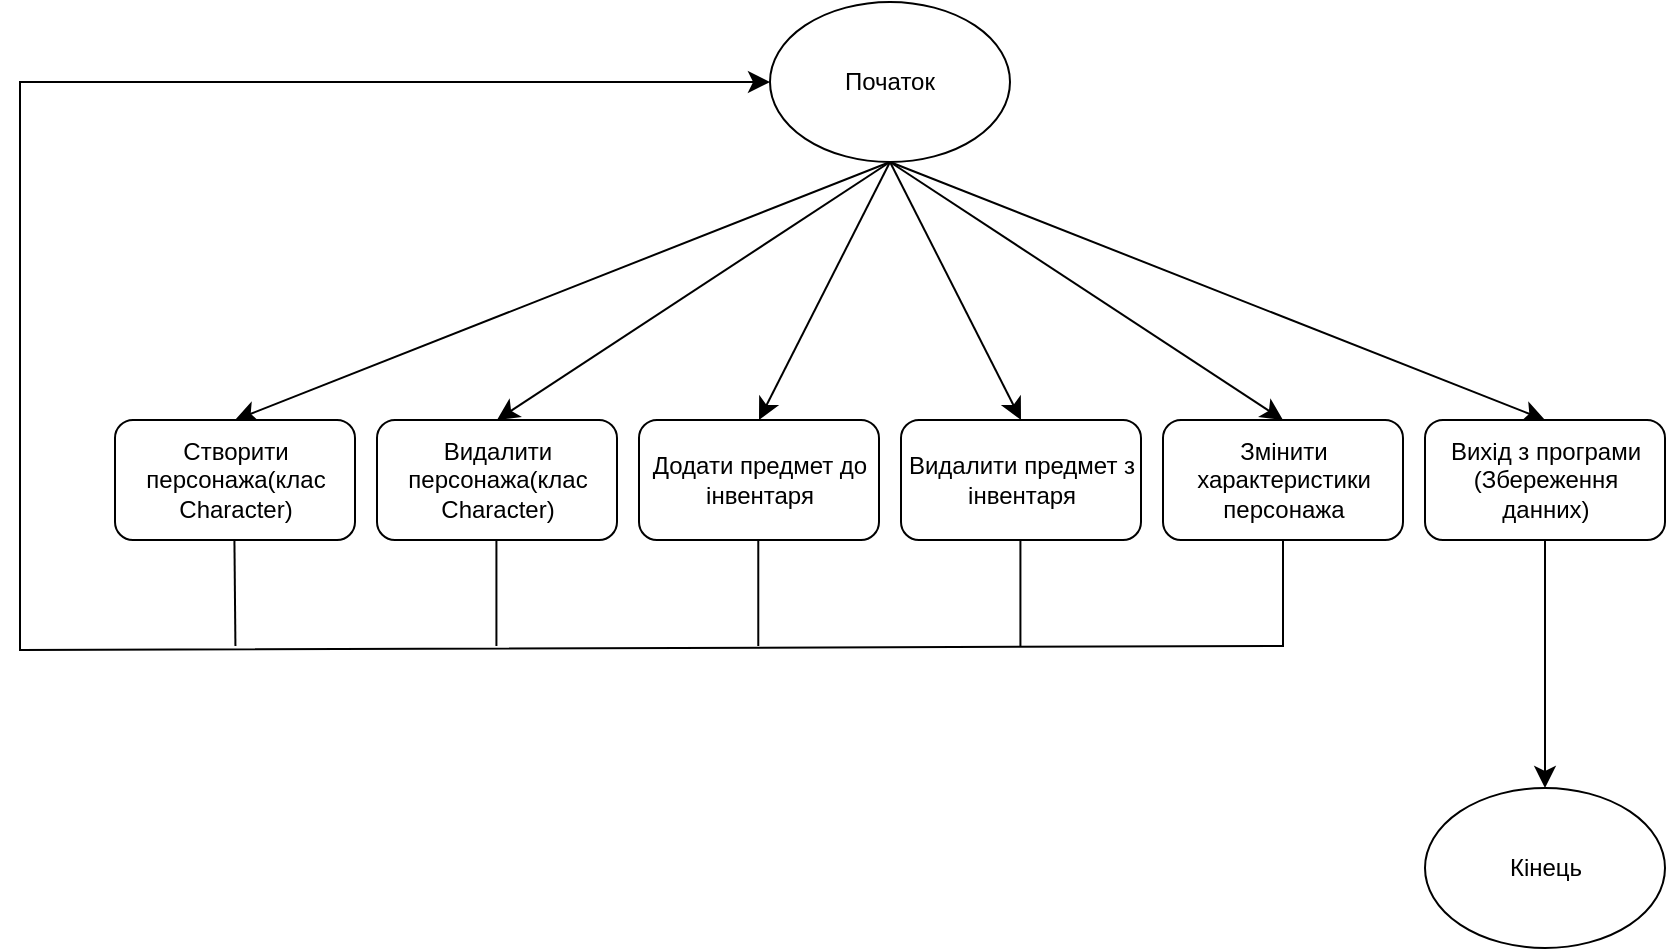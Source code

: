 <mxfile version="24.2.5" type="github">
  <diagram name="Страница — 1" id="Ls7OTeVVIENARa1bBbvx">
    <mxGraphModel dx="1395" dy="1399" grid="0" gridSize="10" guides="1" tooltips="1" connect="1" arrows="1" fold="1" page="0" pageScale="1" pageWidth="827" pageHeight="1169" math="0" shadow="0">
      <root>
        <mxCell id="0" />
        <mxCell id="1" parent="0" />
        <mxCell id="lT029Z_l_i1T4qDx1bGM-26" style="edgeStyle=none;curved=1;rounded=0;orthogonalLoop=1;jettySize=auto;html=1;exitX=0.5;exitY=1;exitDx=0;exitDy=0;entryX=0.5;entryY=0;entryDx=0;entryDy=0;fontSize=12;startSize=8;endSize=8;" edge="1" parent="1" source="lT029Z_l_i1T4qDx1bGM-1" target="lT029Z_l_i1T4qDx1bGM-2">
          <mxGeometry relative="1" as="geometry" />
        </mxCell>
        <mxCell id="lT029Z_l_i1T4qDx1bGM-27" style="edgeStyle=none;curved=1;rounded=0;orthogonalLoop=1;jettySize=auto;html=1;exitX=0.5;exitY=1;exitDx=0;exitDy=0;entryX=0.5;entryY=0;entryDx=0;entryDy=0;fontSize=12;startSize=8;endSize=8;" edge="1" parent="1" source="lT029Z_l_i1T4qDx1bGM-1" target="lT029Z_l_i1T4qDx1bGM-5">
          <mxGeometry relative="1" as="geometry" />
        </mxCell>
        <mxCell id="lT029Z_l_i1T4qDx1bGM-28" style="edgeStyle=none;curved=1;rounded=0;orthogonalLoop=1;jettySize=auto;html=1;exitX=0.5;exitY=1;exitDx=0;exitDy=0;entryX=0.5;entryY=0;entryDx=0;entryDy=0;fontSize=12;startSize=8;endSize=8;" edge="1" parent="1" source="lT029Z_l_i1T4qDx1bGM-1" target="lT029Z_l_i1T4qDx1bGM-3">
          <mxGeometry relative="1" as="geometry" />
        </mxCell>
        <mxCell id="lT029Z_l_i1T4qDx1bGM-29" style="edgeStyle=none;curved=1;rounded=0;orthogonalLoop=1;jettySize=auto;html=1;exitX=0.5;exitY=1;exitDx=0;exitDy=0;entryX=0.5;entryY=0;entryDx=0;entryDy=0;fontSize=12;startSize=8;endSize=8;" edge="1" parent="1" source="lT029Z_l_i1T4qDx1bGM-1" target="lT029Z_l_i1T4qDx1bGM-6">
          <mxGeometry relative="1" as="geometry" />
        </mxCell>
        <mxCell id="lT029Z_l_i1T4qDx1bGM-30" style="edgeStyle=none;curved=1;rounded=0;orthogonalLoop=1;jettySize=auto;html=1;exitX=0.5;exitY=1;exitDx=0;exitDy=0;entryX=0.5;entryY=0;entryDx=0;entryDy=0;fontSize=12;startSize=8;endSize=8;" edge="1" parent="1" source="lT029Z_l_i1T4qDx1bGM-1" target="lT029Z_l_i1T4qDx1bGM-7">
          <mxGeometry relative="1" as="geometry" />
        </mxCell>
        <mxCell id="lT029Z_l_i1T4qDx1bGM-31" style="edgeStyle=none;curved=1;rounded=0;orthogonalLoop=1;jettySize=auto;html=1;exitX=0.5;exitY=1;exitDx=0;exitDy=0;entryX=0.5;entryY=0;entryDx=0;entryDy=0;fontSize=12;startSize=8;endSize=8;" edge="1" parent="1" source="lT029Z_l_i1T4qDx1bGM-1" target="lT029Z_l_i1T4qDx1bGM-17">
          <mxGeometry relative="1" as="geometry" />
        </mxCell>
        <mxCell id="lT029Z_l_i1T4qDx1bGM-1" value="Початок" style="ellipse;whiteSpace=wrap;html=1;" vertex="1" parent="1">
          <mxGeometry x="141" y="-592" width="120" height="80" as="geometry" />
        </mxCell>
        <mxCell id="lT029Z_l_i1T4qDx1bGM-41" style="edgeStyle=none;curved=0;rounded=0;orthogonalLoop=1;jettySize=auto;html=1;fontSize=12;startSize=8;endSize=8;entryX=0;entryY=0.5;entryDx=0;entryDy=0;" edge="1" parent="1" target="lT029Z_l_i1T4qDx1bGM-1">
          <mxGeometry relative="1" as="geometry">
            <mxPoint x="-243" y="-330" as="targetPoint" />
            <mxPoint x="398" y="-270" as="sourcePoint" />
            <Array as="points">
              <mxPoint x="-234" y="-268" />
              <mxPoint x="-234" y="-552" />
            </Array>
          </mxGeometry>
        </mxCell>
        <mxCell id="lT029Z_l_i1T4qDx1bGM-2" value="Створити персонажа(клас Character)" style="rounded=1;whiteSpace=wrap;html=1;" vertex="1" parent="1">
          <mxGeometry x="-186.5" y="-383" width="120" height="60" as="geometry" />
        </mxCell>
        <mxCell id="lT029Z_l_i1T4qDx1bGM-3" value="Додати предмет до інвентаря" style="rounded=1;whiteSpace=wrap;html=1;" vertex="1" parent="1">
          <mxGeometry x="75.5" y="-383" width="120" height="60" as="geometry" />
        </mxCell>
        <mxCell id="lT029Z_l_i1T4qDx1bGM-5" value="Видалити персонажа(клас Character)" style="rounded=1;whiteSpace=wrap;html=1;" vertex="1" parent="1">
          <mxGeometry x="-55.5" y="-383" width="120" height="60" as="geometry" />
        </mxCell>
        <mxCell id="lT029Z_l_i1T4qDx1bGM-6" value="Видалити предмет з інвентаря" style="rounded=1;whiteSpace=wrap;html=1;" vertex="1" parent="1">
          <mxGeometry x="206.5" y="-383" width="120" height="60" as="geometry" />
        </mxCell>
        <mxCell id="lT029Z_l_i1T4qDx1bGM-7" value="Змінити характеристики персонажа" style="rounded=1;whiteSpace=wrap;html=1;" vertex="1" parent="1">
          <mxGeometry x="337.5" y="-383" width="120" height="60" as="geometry" />
        </mxCell>
        <mxCell id="lT029Z_l_i1T4qDx1bGM-33" style="edgeStyle=none;curved=1;rounded=0;orthogonalLoop=1;jettySize=auto;html=1;exitX=0.5;exitY=1;exitDx=0;exitDy=0;entryX=0.5;entryY=0;entryDx=0;entryDy=0;fontSize=12;startSize=8;endSize=8;" edge="1" parent="1" source="lT029Z_l_i1T4qDx1bGM-17" target="lT029Z_l_i1T4qDx1bGM-32">
          <mxGeometry relative="1" as="geometry" />
        </mxCell>
        <mxCell id="lT029Z_l_i1T4qDx1bGM-17" value="Вихід з програми&lt;div&gt;(Збереження данних)&lt;/div&gt;" style="rounded=1;whiteSpace=wrap;html=1;" vertex="1" parent="1">
          <mxGeometry x="468.5" y="-383" width="120" height="60" as="geometry" />
        </mxCell>
        <mxCell id="lT029Z_l_i1T4qDx1bGM-32" value="Кінець" style="ellipse;whiteSpace=wrap;html=1;" vertex="1" parent="1">
          <mxGeometry x="468.5" y="-199" width="120" height="80" as="geometry" />
        </mxCell>
        <mxCell id="lT029Z_l_i1T4qDx1bGM-43" value="" style="endArrow=none;html=1;rounded=0;fontSize=12;startSize=8;endSize=8;curved=1;entryX=0.5;entryY=1;entryDx=0;entryDy=0;" edge="1" parent="1">
          <mxGeometry width="50" height="50" relative="1" as="geometry">
            <mxPoint x="-126.29" y="-270" as="sourcePoint" />
            <mxPoint x="-126.79" y="-323" as="targetPoint" />
          </mxGeometry>
        </mxCell>
        <mxCell id="lT029Z_l_i1T4qDx1bGM-44" value="" style="endArrow=none;html=1;rounded=0;fontSize=12;startSize=8;endSize=8;curved=1;entryX=0.5;entryY=1;entryDx=0;entryDy=0;" edge="1" parent="1">
          <mxGeometry width="50" height="50" relative="1" as="geometry">
            <mxPoint x="4.21" y="-270" as="sourcePoint" />
            <mxPoint x="4.21" y="-323" as="targetPoint" />
          </mxGeometry>
        </mxCell>
        <mxCell id="lT029Z_l_i1T4qDx1bGM-45" value="" style="endArrow=none;html=1;rounded=0;fontSize=12;startSize=8;endSize=8;curved=1;entryX=0.5;entryY=1;entryDx=0;entryDy=0;" edge="1" parent="1">
          <mxGeometry width="50" height="50" relative="1" as="geometry">
            <mxPoint x="135.14" y="-270" as="sourcePoint" />
            <mxPoint x="135.14" y="-323" as="targetPoint" />
          </mxGeometry>
        </mxCell>
        <mxCell id="lT029Z_l_i1T4qDx1bGM-46" value="" style="endArrow=none;html=1;rounded=0;fontSize=12;startSize=8;endSize=8;curved=1;entryX=0.5;entryY=1;entryDx=0;entryDy=0;" edge="1" parent="1">
          <mxGeometry width="50" height="50" relative="1" as="geometry">
            <mxPoint x="266.21" y="-270" as="sourcePoint" />
            <mxPoint x="266.21" y="-323" as="targetPoint" />
          </mxGeometry>
        </mxCell>
        <mxCell id="lT029Z_l_i1T4qDx1bGM-47" value="" style="endArrow=none;html=1;rounded=0;fontSize=12;startSize=8;endSize=8;curved=1;entryX=0.5;entryY=1;entryDx=0;entryDy=0;" edge="1" parent="1">
          <mxGeometry width="50" height="50" relative="1" as="geometry">
            <mxPoint x="397.5" y="-270" as="sourcePoint" />
            <mxPoint x="397.5" y="-323" as="targetPoint" />
          </mxGeometry>
        </mxCell>
      </root>
    </mxGraphModel>
  </diagram>
</mxfile>
